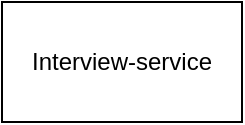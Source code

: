 <mxfile>
    <diagram id="l5y6-6B442JE5JbkZZK3" name="Page-1">
        <mxGraphModel dx="745" dy="574" grid="1" gridSize="10" guides="1" tooltips="1" connect="1" arrows="1" fold="1" page="1" pageScale="1" pageWidth="850" pageHeight="1100" math="0" shadow="0">
            <root>
                <mxCell id="0"/>
                <mxCell id="1" parent="0"/>
                <mxCell id="2" value="Interview-service" style="rounded=0;whiteSpace=wrap;html=1;" vertex="1" parent="1">
                    <mxGeometry x="40" y="110" width="120" height="60" as="geometry"/>
                </mxCell>
            </root>
        </mxGraphModel>
    </diagram>
</mxfile>